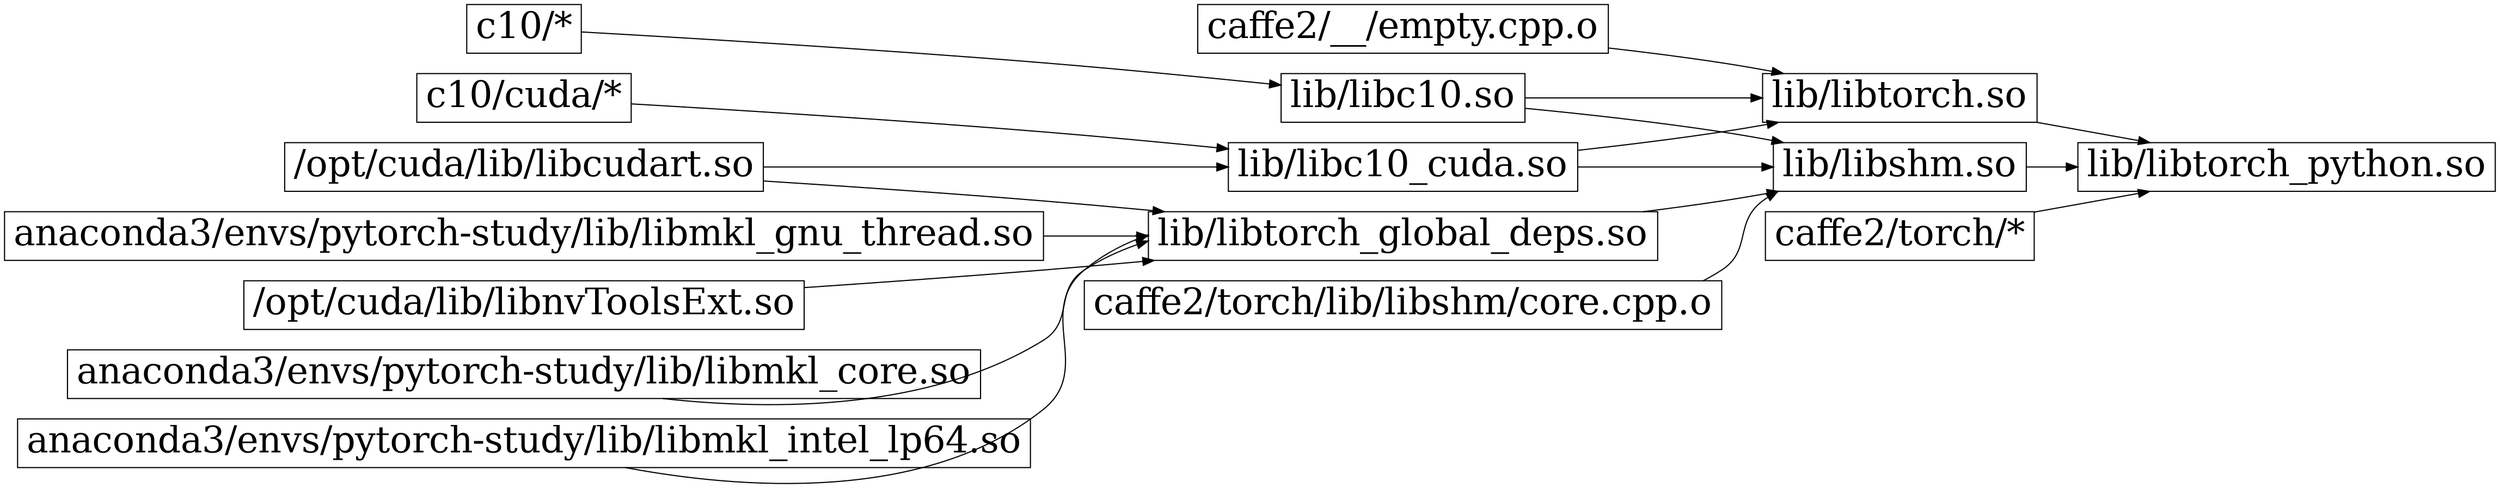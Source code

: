 digraph R {
    rankdir="LR"
    node [fontsize=32 shape=rect]

    libc10[label="lib/libc10.so"]
    c10[label="c10/*"]
    c10_cuda[label="c10/cuda/*"]
    caffe2_libshm_core[label="caffe2/torch/lib/libshm/core.cpp.o"]
    libmkl_gnu_thread[label="anaconda3/envs/pytorch-study/lib/libmkl_gnu_thread.so"]
    libcudart[label="/opt/cuda/lib/libcudart.so"]
    libnvToolsExt[label="/opt/cuda/lib/libnvToolsExt.so"]
    libmkl_core[label="anaconda3/envs/pytorch-study/lib/libmkl_core.so"]
    libmkl_intel_lp64[label="anaconda3/envs/pytorch-study/lib/libmkl_intel_lp64.so"]
    libtorch_global_deps[label="lib/libtorch_global_deps.so"]
    libtorch_python[label="lib/libtorch_python.so"]
    libshm[label="lib/libshm.so"]
    libtorch[label="lib/libtorch.so"]
    caffe2_torch[label="caffe2/torch/*"]
    caffe2__empty[label="caffe2/__/empty.cpp.o"]
    libc10_cuda[label="lib/libc10_cuda.so"]

    libcudart -> libc10_cuda
    libcudart -> libtorch_global_deps
    libnvToolsExt -> libtorch_global_deps
    libmkl_gnu_thread -> libtorch_global_deps
    libmkl_core -> libtorch_global_deps
    libmkl_intel_lp64 -> libtorch_global_deps
    libshm -> libtorch_python
    caffe2_torch -> libtorch_python
    libtorch -> libtorch_python
    libc10_cuda -> libtorch
    libc10 -> libtorch
    caffe2__empty -> libtorch
    libc10_cuda -> libshm
    libc10 -> libshm
    caffe2_libshm_core -> libshm
    libtorch_global_deps -> libshm
    c10 -> libc10
    c10_cuda -> libc10_cuda
}
